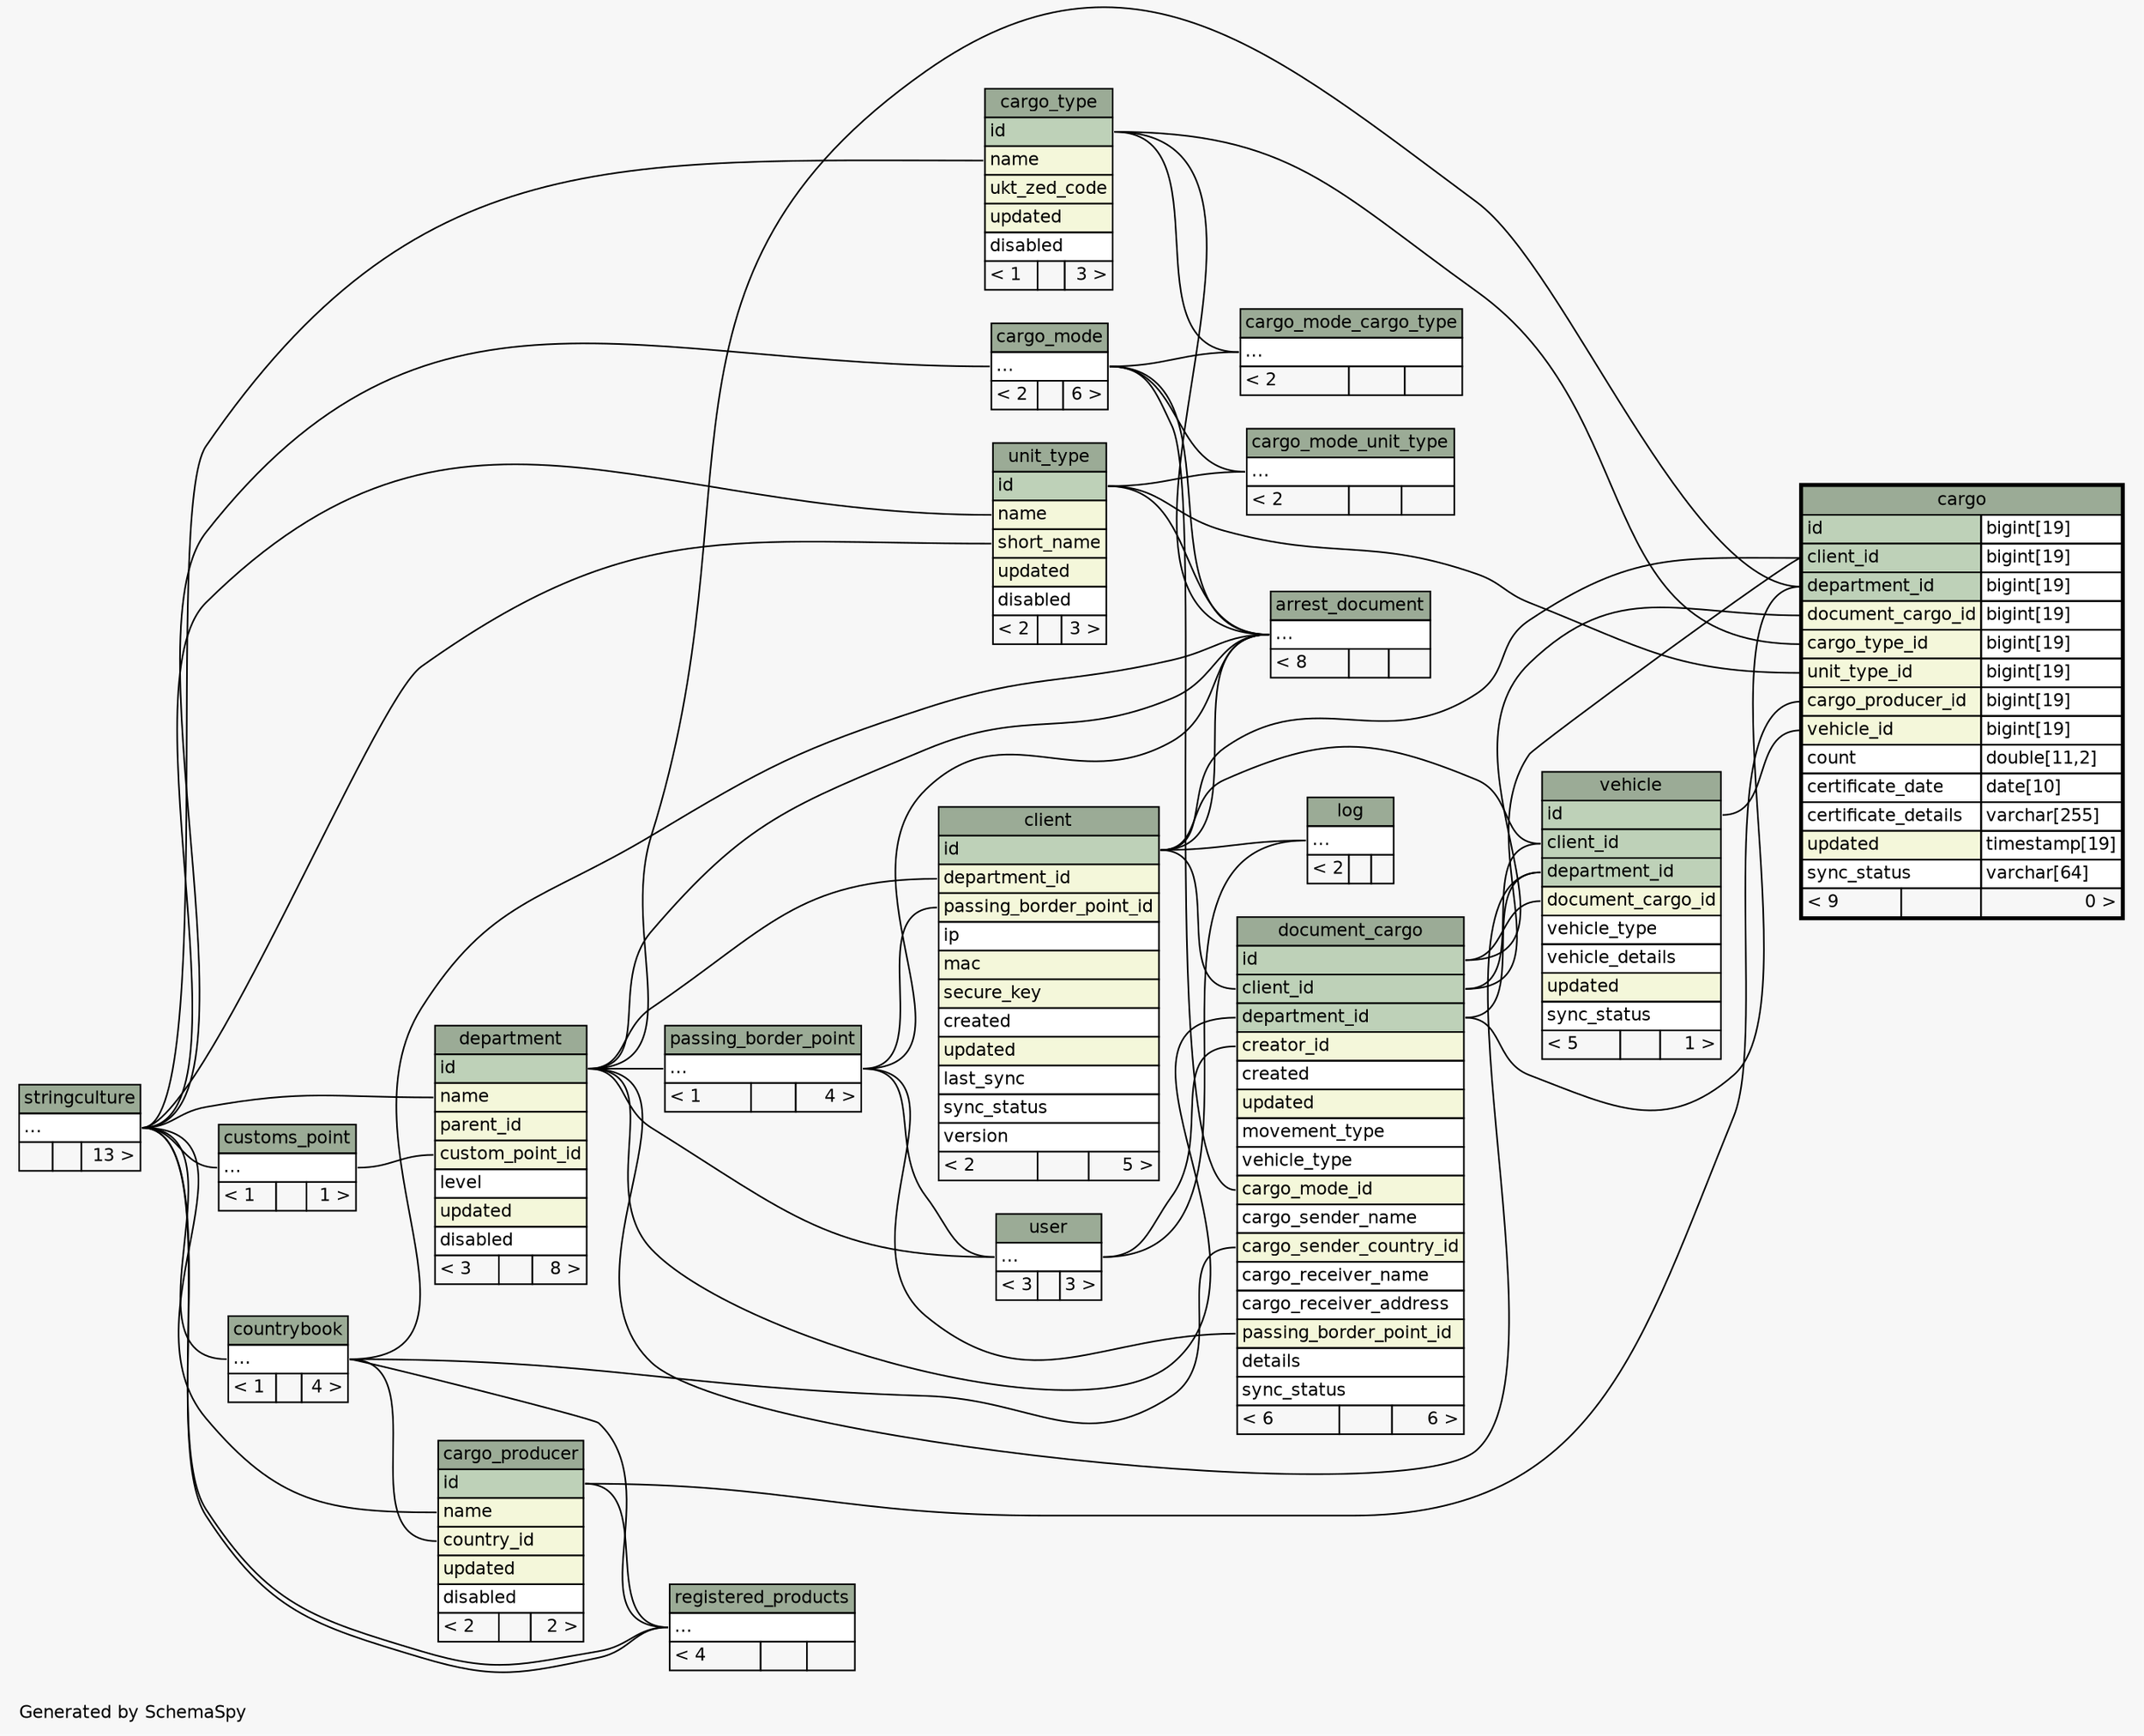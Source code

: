 // dot 2.26.3 on Windows Vista 6.0
// SchemaSpy rev 514
digraph "twoDegreesRelationshipsDiagram" {
  graph [
    rankdir="RL"
    bgcolor="#f7f7f7"
    label="\nGenerated by SchemaSpy"
    labeljust="l"
    nodesep="0.18"
    ranksep="0.46"
    fontname="Helvetica"
    fontsize="11"
  ];
  node [
    fontname="Helvetica"
    fontsize="11"
    shape="plaintext"
  ];
  edge [
    arrowsize="0.8"
  ];
  "arrest_document":"elipses":w -> "cargo_mode":"elipses":e [arrowhead=none arrowtail=crowodot];
  "arrest_document":"elipses":w -> "countrybook":"elipses":e [arrowhead=none arrowtail=crowodot];
  "arrest_document":"elipses":w -> "cargo_type":"id":e [arrowhead=none arrowtail=crowodot];
  "arrest_document":"elipses":w -> "client":"id":e [arrowhead=none arrowtail=crowodot];
  "arrest_document":"elipses":w -> "department":"id":e [arrowhead=none arrowtail=crowodot];
  "arrest_document":"elipses":w -> "passing_border_point":"elipses":e [arrowhead=none arrowtail=crowodot];
  "arrest_document":"elipses":w -> "unit_type":"id":e [arrowhead=none arrowtail=crowodot];
  "cargo":"cargo_producer_id":w -> "cargo_producer":"id":e [arrowhead=none arrowtail=crowodot];
  "cargo":"cargo_type_id":w -> "cargo_type":"id":e [arrowhead=none arrowtail=crowodot];
  "cargo":"client_id":w -> "client":"id":e [arrowhead=none arrowtail=crowodot];
  "cargo":"client_id":w -> "document_cargo":"client_id":e [arrowhead=none arrowtail=crowodot];
  "cargo":"department_id":w -> "department":"id":e [arrowhead=none arrowtail=crowodot];
  "cargo":"department_id":w -> "document_cargo":"department_id":e [arrowhead=none arrowtail=crowodot];
  "cargo":"document_cargo_id":w -> "document_cargo":"id":e [arrowhead=none arrowtail=crowodot];
  "cargo":"unit_type_id":w -> "unit_type":"id":e [arrowhead=none arrowtail=crowodot];
  "cargo":"vehicle_id":w -> "vehicle":"id":e [arrowhead=none arrowtail=crowodot];
  "cargo_mode":"elipses":w -> "stringculture":"elipses":e [arrowhead=none arrowtail=crowodot];
  "cargo_mode_cargo_type":"elipses":w -> "cargo_mode":"elipses":e [arrowhead=none arrowtail=crowodot];
  "cargo_mode_cargo_type":"elipses":w -> "cargo_type":"id":e [arrowhead=none arrowtail=crowodot];
  "cargo_mode_unit_type":"elipses":w -> "cargo_mode":"elipses":e [arrowhead=none arrowtail=crowodot];
  "cargo_mode_unit_type":"elipses":w -> "unit_type":"id":e [arrowhead=none arrowtail=crowodot];
  "cargo_producer":"country_id":w -> "countrybook":"elipses":e [arrowhead=none arrowtail=crowodot];
  "cargo_producer":"name":w -> "stringculture":"elipses":e [arrowhead=none arrowtail=crowodot];
  "cargo_type":"name":w -> "stringculture":"elipses":e [arrowhead=none arrowtail=crowodot];
  "client":"department_id":w -> "department":"id":e [arrowhead=none arrowtail=crowodot];
  "client":"passing_border_point_id":w -> "passing_border_point":"elipses":e [arrowhead=none arrowtail=crowodot];
  "countrybook":"elipses":w -> "stringculture":"elipses":e [arrowhead=none arrowtail=crowodot];
  "customs_point":"elipses":w -> "stringculture":"elipses":e [arrowhead=none arrowtail=crowodot];
  "department":"custom_point_id":w -> "customs_point":"elipses":e [arrowhead=none arrowtail=crowodot];
  "department":"name":w -> "stringculture":"elipses":e [arrowhead=none arrowtail=crowodot];
  "document_cargo":"cargo_mode_id":w -> "cargo_mode":"elipses":e [arrowhead=none arrowtail=crowodot];
  "document_cargo":"cargo_sender_country_id":w -> "countrybook":"elipses":e [arrowhead=none arrowtail=crowodot];
  "document_cargo":"client_id":w -> "client":"id":e [arrowhead=none arrowtail=crowodot];
  "document_cargo":"creator_id":w -> "user":"elipses":e [arrowhead=none arrowtail=crowodot];
  "document_cargo":"department_id":w -> "department":"id":e [arrowhead=none arrowtail=crowodot];
  "document_cargo":"passing_border_point_id":w -> "passing_border_point":"elipses":e [arrowhead=none arrowtail=crowodot];
  "log":"elipses":w -> "client":"id":e [arrowhead=none arrowtail=crowodot];
  "log":"elipses":w -> "user":"elipses":e [arrowhead=none arrowtail=crowodot];
  "passing_border_point":"elipses":w -> "department":"id":e [arrowhead=none arrowtail=crowodot];
  "registered_products":"elipses":w -> "cargo_producer":"id":e [arrowhead=none arrowtail=crowodot];
  "registered_products":"elipses":w -> "stringculture":"elipses":e [arrowhead=none arrowtail=crowodot];
  "registered_products":"elipses":w -> "countrybook":"elipses":e [arrowhead=none arrowtail=crowodot];
  "registered_products":"elipses":w -> "stringculture":"elipses":e [arrowhead=none arrowtail=crowodot];
  "unit_type":"name":w -> "stringculture":"elipses":e [arrowhead=none arrowtail=crowodot];
  "unit_type":"short_name":w -> "stringculture":"elipses":e [arrowhead=none arrowtail=crowodot];
  "user":"elipses":w -> "department":"id":e [arrowhead=none arrowtail=crowodot];
  "user":"elipses":w -> "passing_border_point":"elipses":e [arrowhead=none arrowtail=crowodot];
  "vehicle":"client_id":w -> "client":"id":e [arrowhead=none arrowtail=crowodot];
  "vehicle":"client_id":w -> "document_cargo":"client_id":e [arrowhead=none arrowtail=crowodot];
  "vehicle":"department_id":w -> "department":"id":e [arrowhead=none arrowtail=crowodot];
  "vehicle":"department_id":w -> "document_cargo":"department_id":e [arrowhead=none arrowtail=crowodot];
  "vehicle":"document_cargo_id":w -> "document_cargo":"id":e [arrowhead=none arrowtail=crowodot];
  "arrest_document" [
    label=<
    <TABLE BORDER="0" CELLBORDER="1" CELLSPACING="0" BGCOLOR="#ffffff">
      <TR><TD COLSPAN="3" BGCOLOR="#9bab96" ALIGN="CENTER">arrest_document</TD></TR>
      <TR><TD PORT="elipses" COLSPAN="3" ALIGN="LEFT">...</TD></TR>
      <TR><TD ALIGN="LEFT" BGCOLOR="#f7f7f7">&lt; 8</TD><TD ALIGN="RIGHT" BGCOLOR="#f7f7f7">  </TD><TD ALIGN="RIGHT" BGCOLOR="#f7f7f7">  </TD></TR>
    </TABLE>>
    URL="arrest_document.html"
    tooltip="arrest_document"
  ];
  "cargo" [
    label=<
    <TABLE BORDER="2" CELLBORDER="1" CELLSPACING="0" BGCOLOR="#ffffff">
      <TR><TD COLSPAN="3" BGCOLOR="#9bab96" ALIGN="CENTER">cargo</TD></TR>
      <TR><TD PORT="id" COLSPAN="2" BGCOLOR="#bed1b8" ALIGN="LEFT">id</TD><TD PORT="id.type" ALIGN="LEFT">bigint[19]</TD></TR>
      <TR><TD PORT="client_id" COLSPAN="2" BGCOLOR="#bed1b8" ALIGN="LEFT">client_id</TD><TD PORT="client_id.type" ALIGN="LEFT">bigint[19]</TD></TR>
      <TR><TD PORT="department_id" COLSPAN="2" BGCOLOR="#bed1b8" ALIGN="LEFT">department_id</TD><TD PORT="department_id.type" ALIGN="LEFT">bigint[19]</TD></TR>
      <TR><TD PORT="document_cargo_id" COLSPAN="2" BGCOLOR="#f4f7da" ALIGN="LEFT">document_cargo_id</TD><TD PORT="document_cargo_id.type" ALIGN="LEFT">bigint[19]</TD></TR>
      <TR><TD PORT="cargo_type_id" COLSPAN="2" BGCOLOR="#f4f7da" ALIGN="LEFT">cargo_type_id</TD><TD PORT="cargo_type_id.type" ALIGN="LEFT">bigint[19]</TD></TR>
      <TR><TD PORT="unit_type_id" COLSPAN="2" BGCOLOR="#f4f7da" ALIGN="LEFT">unit_type_id</TD><TD PORT="unit_type_id.type" ALIGN="LEFT">bigint[19]</TD></TR>
      <TR><TD PORT="cargo_producer_id" COLSPAN="2" BGCOLOR="#f4f7da" ALIGN="LEFT">cargo_producer_id</TD><TD PORT="cargo_producer_id.type" ALIGN="LEFT">bigint[19]</TD></TR>
      <TR><TD PORT="vehicle_id" COLSPAN="2" BGCOLOR="#f4f7da" ALIGN="LEFT">vehicle_id</TD><TD PORT="vehicle_id.type" ALIGN="LEFT">bigint[19]</TD></TR>
      <TR><TD PORT="count" COLSPAN="2" ALIGN="LEFT">count</TD><TD PORT="count.type" ALIGN="LEFT">double[11,2]</TD></TR>
      <TR><TD PORT="certificate_date" COLSPAN="2" ALIGN="LEFT">certificate_date</TD><TD PORT="certificate_date.type" ALIGN="LEFT">date[10]</TD></TR>
      <TR><TD PORT="certificate_details" COLSPAN="2" ALIGN="LEFT">certificate_details</TD><TD PORT="certificate_details.type" ALIGN="LEFT">varchar[255]</TD></TR>
      <TR><TD PORT="updated" COLSPAN="2" BGCOLOR="#f4f7da" ALIGN="LEFT">updated</TD><TD PORT="updated.type" ALIGN="LEFT">timestamp[19]</TD></TR>
      <TR><TD PORT="sync_status" COLSPAN="2" ALIGN="LEFT">sync_status</TD><TD PORT="sync_status.type" ALIGN="LEFT">varchar[64]</TD></TR>
      <TR><TD ALIGN="LEFT" BGCOLOR="#f7f7f7">&lt; 9</TD><TD ALIGN="RIGHT" BGCOLOR="#f7f7f7">  </TD><TD ALIGN="RIGHT" BGCOLOR="#f7f7f7">0 &gt;</TD></TR>
    </TABLE>>
    URL="cargo.html"
    tooltip="cargo"
  ];
  "cargo_mode" [
    label=<
    <TABLE BORDER="0" CELLBORDER="1" CELLSPACING="0" BGCOLOR="#ffffff">
      <TR><TD COLSPAN="3" BGCOLOR="#9bab96" ALIGN="CENTER">cargo_mode</TD></TR>
      <TR><TD PORT="elipses" COLSPAN="3" ALIGN="LEFT">...</TD></TR>
      <TR><TD ALIGN="LEFT" BGCOLOR="#f7f7f7">&lt; 2</TD><TD ALIGN="RIGHT" BGCOLOR="#f7f7f7">  </TD><TD ALIGN="RIGHT" BGCOLOR="#f7f7f7">6 &gt;</TD></TR>
    </TABLE>>
    URL="cargo_mode.html"
    tooltip="cargo_mode"
  ];
  "cargo_mode_cargo_type" [
    label=<
    <TABLE BORDER="0" CELLBORDER="1" CELLSPACING="0" BGCOLOR="#ffffff">
      <TR><TD COLSPAN="3" BGCOLOR="#9bab96" ALIGN="CENTER">cargo_mode_cargo_type</TD></TR>
      <TR><TD PORT="elipses" COLSPAN="3" ALIGN="LEFT">...</TD></TR>
      <TR><TD ALIGN="LEFT" BGCOLOR="#f7f7f7">&lt; 2</TD><TD ALIGN="RIGHT" BGCOLOR="#f7f7f7">  </TD><TD ALIGN="RIGHT" BGCOLOR="#f7f7f7">  </TD></TR>
    </TABLE>>
    URL="cargo_mode_cargo_type.html"
    tooltip="cargo_mode_cargo_type"
  ];
  "cargo_mode_unit_type" [
    label=<
    <TABLE BORDER="0" CELLBORDER="1" CELLSPACING="0" BGCOLOR="#ffffff">
      <TR><TD COLSPAN="3" BGCOLOR="#9bab96" ALIGN="CENTER">cargo_mode_unit_type</TD></TR>
      <TR><TD PORT="elipses" COLSPAN="3" ALIGN="LEFT">...</TD></TR>
      <TR><TD ALIGN="LEFT" BGCOLOR="#f7f7f7">&lt; 2</TD><TD ALIGN="RIGHT" BGCOLOR="#f7f7f7">  </TD><TD ALIGN="RIGHT" BGCOLOR="#f7f7f7">  </TD></TR>
    </TABLE>>
    URL="cargo_mode_unit_type.html"
    tooltip="cargo_mode_unit_type"
  ];
  "cargo_producer" [
    label=<
    <TABLE BORDER="0" CELLBORDER="1" CELLSPACING="0" BGCOLOR="#ffffff">
      <TR><TD COLSPAN="3" BGCOLOR="#9bab96" ALIGN="CENTER">cargo_producer</TD></TR>
      <TR><TD PORT="id" COLSPAN="3" BGCOLOR="#bed1b8" ALIGN="LEFT">id</TD></TR>
      <TR><TD PORT="name" COLSPAN="3" BGCOLOR="#f4f7da" ALIGN="LEFT">name</TD></TR>
      <TR><TD PORT="country_id" COLSPAN="3" BGCOLOR="#f4f7da" ALIGN="LEFT">country_id</TD></TR>
      <TR><TD PORT="updated" COLSPAN="3" BGCOLOR="#f4f7da" ALIGN="LEFT">updated</TD></TR>
      <TR><TD PORT="disabled" COLSPAN="3" ALIGN="LEFT">disabled</TD></TR>
      <TR><TD ALIGN="LEFT" BGCOLOR="#f7f7f7">&lt; 2</TD><TD ALIGN="RIGHT" BGCOLOR="#f7f7f7">  </TD><TD ALIGN="RIGHT" BGCOLOR="#f7f7f7">2 &gt;</TD></TR>
    </TABLE>>
    URL="cargo_producer.html"
    tooltip="cargo_producer"
  ];
  "cargo_type" [
    label=<
    <TABLE BORDER="0" CELLBORDER="1" CELLSPACING="0" BGCOLOR="#ffffff">
      <TR><TD COLSPAN="3" BGCOLOR="#9bab96" ALIGN="CENTER">cargo_type</TD></TR>
      <TR><TD PORT="id" COLSPAN="3" BGCOLOR="#bed1b8" ALIGN="LEFT">id</TD></TR>
      <TR><TD PORT="name" COLSPAN="3" BGCOLOR="#f4f7da" ALIGN="LEFT">name</TD></TR>
      <TR><TD PORT="ukt_zed_code" COLSPAN="3" BGCOLOR="#f4f7da" ALIGN="LEFT">ukt_zed_code</TD></TR>
      <TR><TD PORT="updated" COLSPAN="3" BGCOLOR="#f4f7da" ALIGN="LEFT">updated</TD></TR>
      <TR><TD PORT="disabled" COLSPAN="3" ALIGN="LEFT">disabled</TD></TR>
      <TR><TD ALIGN="LEFT" BGCOLOR="#f7f7f7">&lt; 1</TD><TD ALIGN="RIGHT" BGCOLOR="#f7f7f7">  </TD><TD ALIGN="RIGHT" BGCOLOR="#f7f7f7">3 &gt;</TD></TR>
    </TABLE>>
    URL="cargo_type.html"
    tooltip="cargo_type"
  ];
  "client" [
    label=<
    <TABLE BORDER="0" CELLBORDER="1" CELLSPACING="0" BGCOLOR="#ffffff">
      <TR><TD COLSPAN="3" BGCOLOR="#9bab96" ALIGN="CENTER">client</TD></TR>
      <TR><TD PORT="id" COLSPAN="3" BGCOLOR="#bed1b8" ALIGN="LEFT">id</TD></TR>
      <TR><TD PORT="department_id" COLSPAN="3" BGCOLOR="#f4f7da" ALIGN="LEFT">department_id</TD></TR>
      <TR><TD PORT="passing_border_point_id" COLSPAN="3" BGCOLOR="#f4f7da" ALIGN="LEFT">passing_border_point_id</TD></TR>
      <TR><TD PORT="ip" COLSPAN="3" ALIGN="LEFT">ip</TD></TR>
      <TR><TD PORT="mac" COLSPAN="3" BGCOLOR="#f4f7da" ALIGN="LEFT">mac</TD></TR>
      <TR><TD PORT="secure_key" COLSPAN="3" BGCOLOR="#f4f7da" ALIGN="LEFT">secure_key</TD></TR>
      <TR><TD PORT="created" COLSPAN="3" ALIGN="LEFT">created</TD></TR>
      <TR><TD PORT="updated" COLSPAN="3" BGCOLOR="#f4f7da" ALIGN="LEFT">updated</TD></TR>
      <TR><TD PORT="last_sync" COLSPAN="3" ALIGN="LEFT">last_sync</TD></TR>
      <TR><TD PORT="sync_status" COLSPAN="3" ALIGN="LEFT">sync_status</TD></TR>
      <TR><TD PORT="version" COLSPAN="3" ALIGN="LEFT">version</TD></TR>
      <TR><TD ALIGN="LEFT" BGCOLOR="#f7f7f7">&lt; 2</TD><TD ALIGN="RIGHT" BGCOLOR="#f7f7f7">  </TD><TD ALIGN="RIGHT" BGCOLOR="#f7f7f7">5 &gt;</TD></TR>
    </TABLE>>
    URL="client.html"
    tooltip="client"
  ];
  "countrybook" [
    label=<
    <TABLE BORDER="0" CELLBORDER="1" CELLSPACING="0" BGCOLOR="#ffffff">
      <TR><TD COLSPAN="3" BGCOLOR="#9bab96" ALIGN="CENTER">countrybook</TD></TR>
      <TR><TD PORT="elipses" COLSPAN="3" ALIGN="LEFT">...</TD></TR>
      <TR><TD ALIGN="LEFT" BGCOLOR="#f7f7f7">&lt; 1</TD><TD ALIGN="RIGHT" BGCOLOR="#f7f7f7">  </TD><TD ALIGN="RIGHT" BGCOLOR="#f7f7f7">4 &gt;</TD></TR>
    </TABLE>>
    URL="countrybook.html"
    tooltip="countrybook"
  ];
  "customs_point" [
    label=<
    <TABLE BORDER="0" CELLBORDER="1" CELLSPACING="0" BGCOLOR="#ffffff">
      <TR><TD COLSPAN="3" BGCOLOR="#9bab96" ALIGN="CENTER">customs_point</TD></TR>
      <TR><TD PORT="elipses" COLSPAN="3" ALIGN="LEFT">...</TD></TR>
      <TR><TD ALIGN="LEFT" BGCOLOR="#f7f7f7">&lt; 1</TD><TD ALIGN="RIGHT" BGCOLOR="#f7f7f7">  </TD><TD ALIGN="RIGHT" BGCOLOR="#f7f7f7">1 &gt;</TD></TR>
    </TABLE>>
    URL="customs_point.html"
    tooltip="customs_point"
  ];
  "department" [
    label=<
    <TABLE BORDER="0" CELLBORDER="1" CELLSPACING="0" BGCOLOR="#ffffff">
      <TR><TD COLSPAN="3" BGCOLOR="#9bab96" ALIGN="CENTER">department</TD></TR>
      <TR><TD PORT="id" COLSPAN="3" BGCOLOR="#bed1b8" ALIGN="LEFT">id</TD></TR>
      <TR><TD PORT="name" COLSPAN="3" BGCOLOR="#f4f7da" ALIGN="LEFT">name</TD></TR>
      <TR><TD PORT="parent_id" COLSPAN="3" BGCOLOR="#f4f7da" ALIGN="LEFT">parent_id</TD></TR>
      <TR><TD PORT="custom_point_id" COLSPAN="3" BGCOLOR="#f4f7da" ALIGN="LEFT">custom_point_id</TD></TR>
      <TR><TD PORT="level" COLSPAN="3" ALIGN="LEFT">level</TD></TR>
      <TR><TD PORT="updated" COLSPAN="3" BGCOLOR="#f4f7da" ALIGN="LEFT">updated</TD></TR>
      <TR><TD PORT="disabled" COLSPAN="3" ALIGN="LEFT">disabled</TD></TR>
      <TR><TD ALIGN="LEFT" BGCOLOR="#f7f7f7">&lt; 3</TD><TD ALIGN="RIGHT" BGCOLOR="#f7f7f7">  </TD><TD ALIGN="RIGHT" BGCOLOR="#f7f7f7">8 &gt;</TD></TR>
    </TABLE>>
    URL="department.html"
    tooltip="department"
  ];
  "document_cargo" [
    label=<
    <TABLE BORDER="0" CELLBORDER="1" CELLSPACING="0" BGCOLOR="#ffffff">
      <TR><TD COLSPAN="3" BGCOLOR="#9bab96" ALIGN="CENTER">document_cargo</TD></TR>
      <TR><TD PORT="id" COLSPAN="3" BGCOLOR="#bed1b8" ALIGN="LEFT">id</TD></TR>
      <TR><TD PORT="client_id" COLSPAN="3" BGCOLOR="#bed1b8" ALIGN="LEFT">client_id</TD></TR>
      <TR><TD PORT="department_id" COLSPAN="3" BGCOLOR="#bed1b8" ALIGN="LEFT">department_id</TD></TR>
      <TR><TD PORT="creator_id" COLSPAN="3" BGCOLOR="#f4f7da" ALIGN="LEFT">creator_id</TD></TR>
      <TR><TD PORT="created" COLSPAN="3" ALIGN="LEFT">created</TD></TR>
      <TR><TD PORT="updated" COLSPAN="3" BGCOLOR="#f4f7da" ALIGN="LEFT">updated</TD></TR>
      <TR><TD PORT="movement_type" COLSPAN="3" ALIGN="LEFT">movement_type</TD></TR>
      <TR><TD PORT="vehicle_type" COLSPAN="3" ALIGN="LEFT">vehicle_type</TD></TR>
      <TR><TD PORT="cargo_mode_id" COLSPAN="3" BGCOLOR="#f4f7da" ALIGN="LEFT">cargo_mode_id</TD></TR>
      <TR><TD PORT="cargo_sender_name" COLSPAN="3" ALIGN="LEFT">cargo_sender_name</TD></TR>
      <TR><TD PORT="cargo_sender_country_id" COLSPAN="3" BGCOLOR="#f4f7da" ALIGN="LEFT">cargo_sender_country_id</TD></TR>
      <TR><TD PORT="cargo_receiver_name" COLSPAN="3" ALIGN="LEFT">cargo_receiver_name</TD></TR>
      <TR><TD PORT="cargo_receiver_address" COLSPAN="3" ALIGN="LEFT">cargo_receiver_address</TD></TR>
      <TR><TD PORT="passing_border_point_id" COLSPAN="3" BGCOLOR="#f4f7da" ALIGN="LEFT">passing_border_point_id</TD></TR>
      <TR><TD PORT="details" COLSPAN="3" ALIGN="LEFT">details</TD></TR>
      <TR><TD PORT="sync_status" COLSPAN="3" ALIGN="LEFT">sync_status</TD></TR>
      <TR><TD ALIGN="LEFT" BGCOLOR="#f7f7f7">&lt; 6</TD><TD ALIGN="RIGHT" BGCOLOR="#f7f7f7">  </TD><TD ALIGN="RIGHT" BGCOLOR="#f7f7f7">6 &gt;</TD></TR>
    </TABLE>>
    URL="document_cargo.html"
    tooltip="document_cargo"
  ];
  "log" [
    label=<
    <TABLE BORDER="0" CELLBORDER="1" CELLSPACING="0" BGCOLOR="#ffffff">
      <TR><TD COLSPAN="3" BGCOLOR="#9bab96" ALIGN="CENTER">log</TD></TR>
      <TR><TD PORT="elipses" COLSPAN="3" ALIGN="LEFT">...</TD></TR>
      <TR><TD ALIGN="LEFT" BGCOLOR="#f7f7f7">&lt; 2</TD><TD ALIGN="RIGHT" BGCOLOR="#f7f7f7">  </TD><TD ALIGN="RIGHT" BGCOLOR="#f7f7f7">  </TD></TR>
    </TABLE>>
    URL="log.html"
    tooltip="log"
  ];
  "passing_border_point" [
    label=<
    <TABLE BORDER="0" CELLBORDER="1" CELLSPACING="0" BGCOLOR="#ffffff">
      <TR><TD COLSPAN="3" BGCOLOR="#9bab96" ALIGN="CENTER">passing_border_point</TD></TR>
      <TR><TD PORT="elipses" COLSPAN="3" ALIGN="LEFT">...</TD></TR>
      <TR><TD ALIGN="LEFT" BGCOLOR="#f7f7f7">&lt; 1</TD><TD ALIGN="RIGHT" BGCOLOR="#f7f7f7">  </TD><TD ALIGN="RIGHT" BGCOLOR="#f7f7f7">4 &gt;</TD></TR>
    </TABLE>>
    URL="passing_border_point.html"
    tooltip="passing_border_point"
  ];
  "registered_products" [
    label=<
    <TABLE BORDER="0" CELLBORDER="1" CELLSPACING="0" BGCOLOR="#ffffff">
      <TR><TD COLSPAN="3" BGCOLOR="#9bab96" ALIGN="CENTER">registered_products</TD></TR>
      <TR><TD PORT="elipses" COLSPAN="3" ALIGN="LEFT">...</TD></TR>
      <TR><TD ALIGN="LEFT" BGCOLOR="#f7f7f7">&lt; 4</TD><TD ALIGN="RIGHT" BGCOLOR="#f7f7f7">  </TD><TD ALIGN="RIGHT" BGCOLOR="#f7f7f7">  </TD></TR>
    </TABLE>>
    URL="registered_products.html"
    tooltip="registered_products"
  ];
  "stringculture" [
    label=<
    <TABLE BORDER="0" CELLBORDER="1" CELLSPACING="0" BGCOLOR="#ffffff">
      <TR><TD COLSPAN="3" BGCOLOR="#9bab96" ALIGN="CENTER">stringculture</TD></TR>
      <TR><TD PORT="elipses" COLSPAN="3" ALIGN="LEFT">...</TD></TR>
      <TR><TD ALIGN="LEFT" BGCOLOR="#f7f7f7">  </TD><TD ALIGN="RIGHT" BGCOLOR="#f7f7f7">  </TD><TD ALIGN="RIGHT" BGCOLOR="#f7f7f7">13 &gt;</TD></TR>
    </TABLE>>
    URL="stringculture.html"
    tooltip="stringculture"
  ];
  "unit_type" [
    label=<
    <TABLE BORDER="0" CELLBORDER="1" CELLSPACING="0" BGCOLOR="#ffffff">
      <TR><TD COLSPAN="3" BGCOLOR="#9bab96" ALIGN="CENTER">unit_type</TD></TR>
      <TR><TD PORT="id" COLSPAN="3" BGCOLOR="#bed1b8" ALIGN="LEFT">id</TD></TR>
      <TR><TD PORT="name" COLSPAN="3" BGCOLOR="#f4f7da" ALIGN="LEFT">name</TD></TR>
      <TR><TD PORT="short_name" COLSPAN="3" BGCOLOR="#f4f7da" ALIGN="LEFT">short_name</TD></TR>
      <TR><TD PORT="updated" COLSPAN="3" BGCOLOR="#f4f7da" ALIGN="LEFT">updated</TD></TR>
      <TR><TD PORT="disabled" COLSPAN="3" ALIGN="LEFT">disabled</TD></TR>
      <TR><TD ALIGN="LEFT" BGCOLOR="#f7f7f7">&lt; 2</TD><TD ALIGN="RIGHT" BGCOLOR="#f7f7f7">  </TD><TD ALIGN="RIGHT" BGCOLOR="#f7f7f7">3 &gt;</TD></TR>
    </TABLE>>
    URL="unit_type.html"
    tooltip="unit_type"
  ];
  "user" [
    label=<
    <TABLE BORDER="0" CELLBORDER="1" CELLSPACING="0" BGCOLOR="#ffffff">
      <TR><TD COLSPAN="3" BGCOLOR="#9bab96" ALIGN="CENTER">user</TD></TR>
      <TR><TD PORT="elipses" COLSPAN="3" ALIGN="LEFT">...</TD></TR>
      <TR><TD ALIGN="LEFT" BGCOLOR="#f7f7f7">&lt; 3</TD><TD ALIGN="RIGHT" BGCOLOR="#f7f7f7">  </TD><TD ALIGN="RIGHT" BGCOLOR="#f7f7f7">3 &gt;</TD></TR>
    </TABLE>>
    URL="user.html"
    tooltip="user"
  ];
  "vehicle" [
    label=<
    <TABLE BORDER="0" CELLBORDER="1" CELLSPACING="0" BGCOLOR="#ffffff">
      <TR><TD COLSPAN="3" BGCOLOR="#9bab96" ALIGN="CENTER">vehicle</TD></TR>
      <TR><TD PORT="id" COLSPAN="3" BGCOLOR="#bed1b8" ALIGN="LEFT">id</TD></TR>
      <TR><TD PORT="client_id" COLSPAN="3" BGCOLOR="#bed1b8" ALIGN="LEFT">client_id</TD></TR>
      <TR><TD PORT="department_id" COLSPAN="3" BGCOLOR="#bed1b8" ALIGN="LEFT">department_id</TD></TR>
      <TR><TD PORT="document_cargo_id" COLSPAN="3" BGCOLOR="#f4f7da" ALIGN="LEFT">document_cargo_id</TD></TR>
      <TR><TD PORT="vehicle_type" COLSPAN="3" ALIGN="LEFT">vehicle_type</TD></TR>
      <TR><TD PORT="vehicle_details" COLSPAN="3" ALIGN="LEFT">vehicle_details</TD></TR>
      <TR><TD PORT="updated" COLSPAN="3" BGCOLOR="#f4f7da" ALIGN="LEFT">updated</TD></TR>
      <TR><TD PORT="sync_status" COLSPAN="3" ALIGN="LEFT">sync_status</TD></TR>
      <TR><TD ALIGN="LEFT" BGCOLOR="#f7f7f7">&lt; 5</TD><TD ALIGN="RIGHT" BGCOLOR="#f7f7f7">  </TD><TD ALIGN="RIGHT" BGCOLOR="#f7f7f7">1 &gt;</TD></TR>
    </TABLE>>
    URL="vehicle.html"
    tooltip="vehicle"
  ];
}

